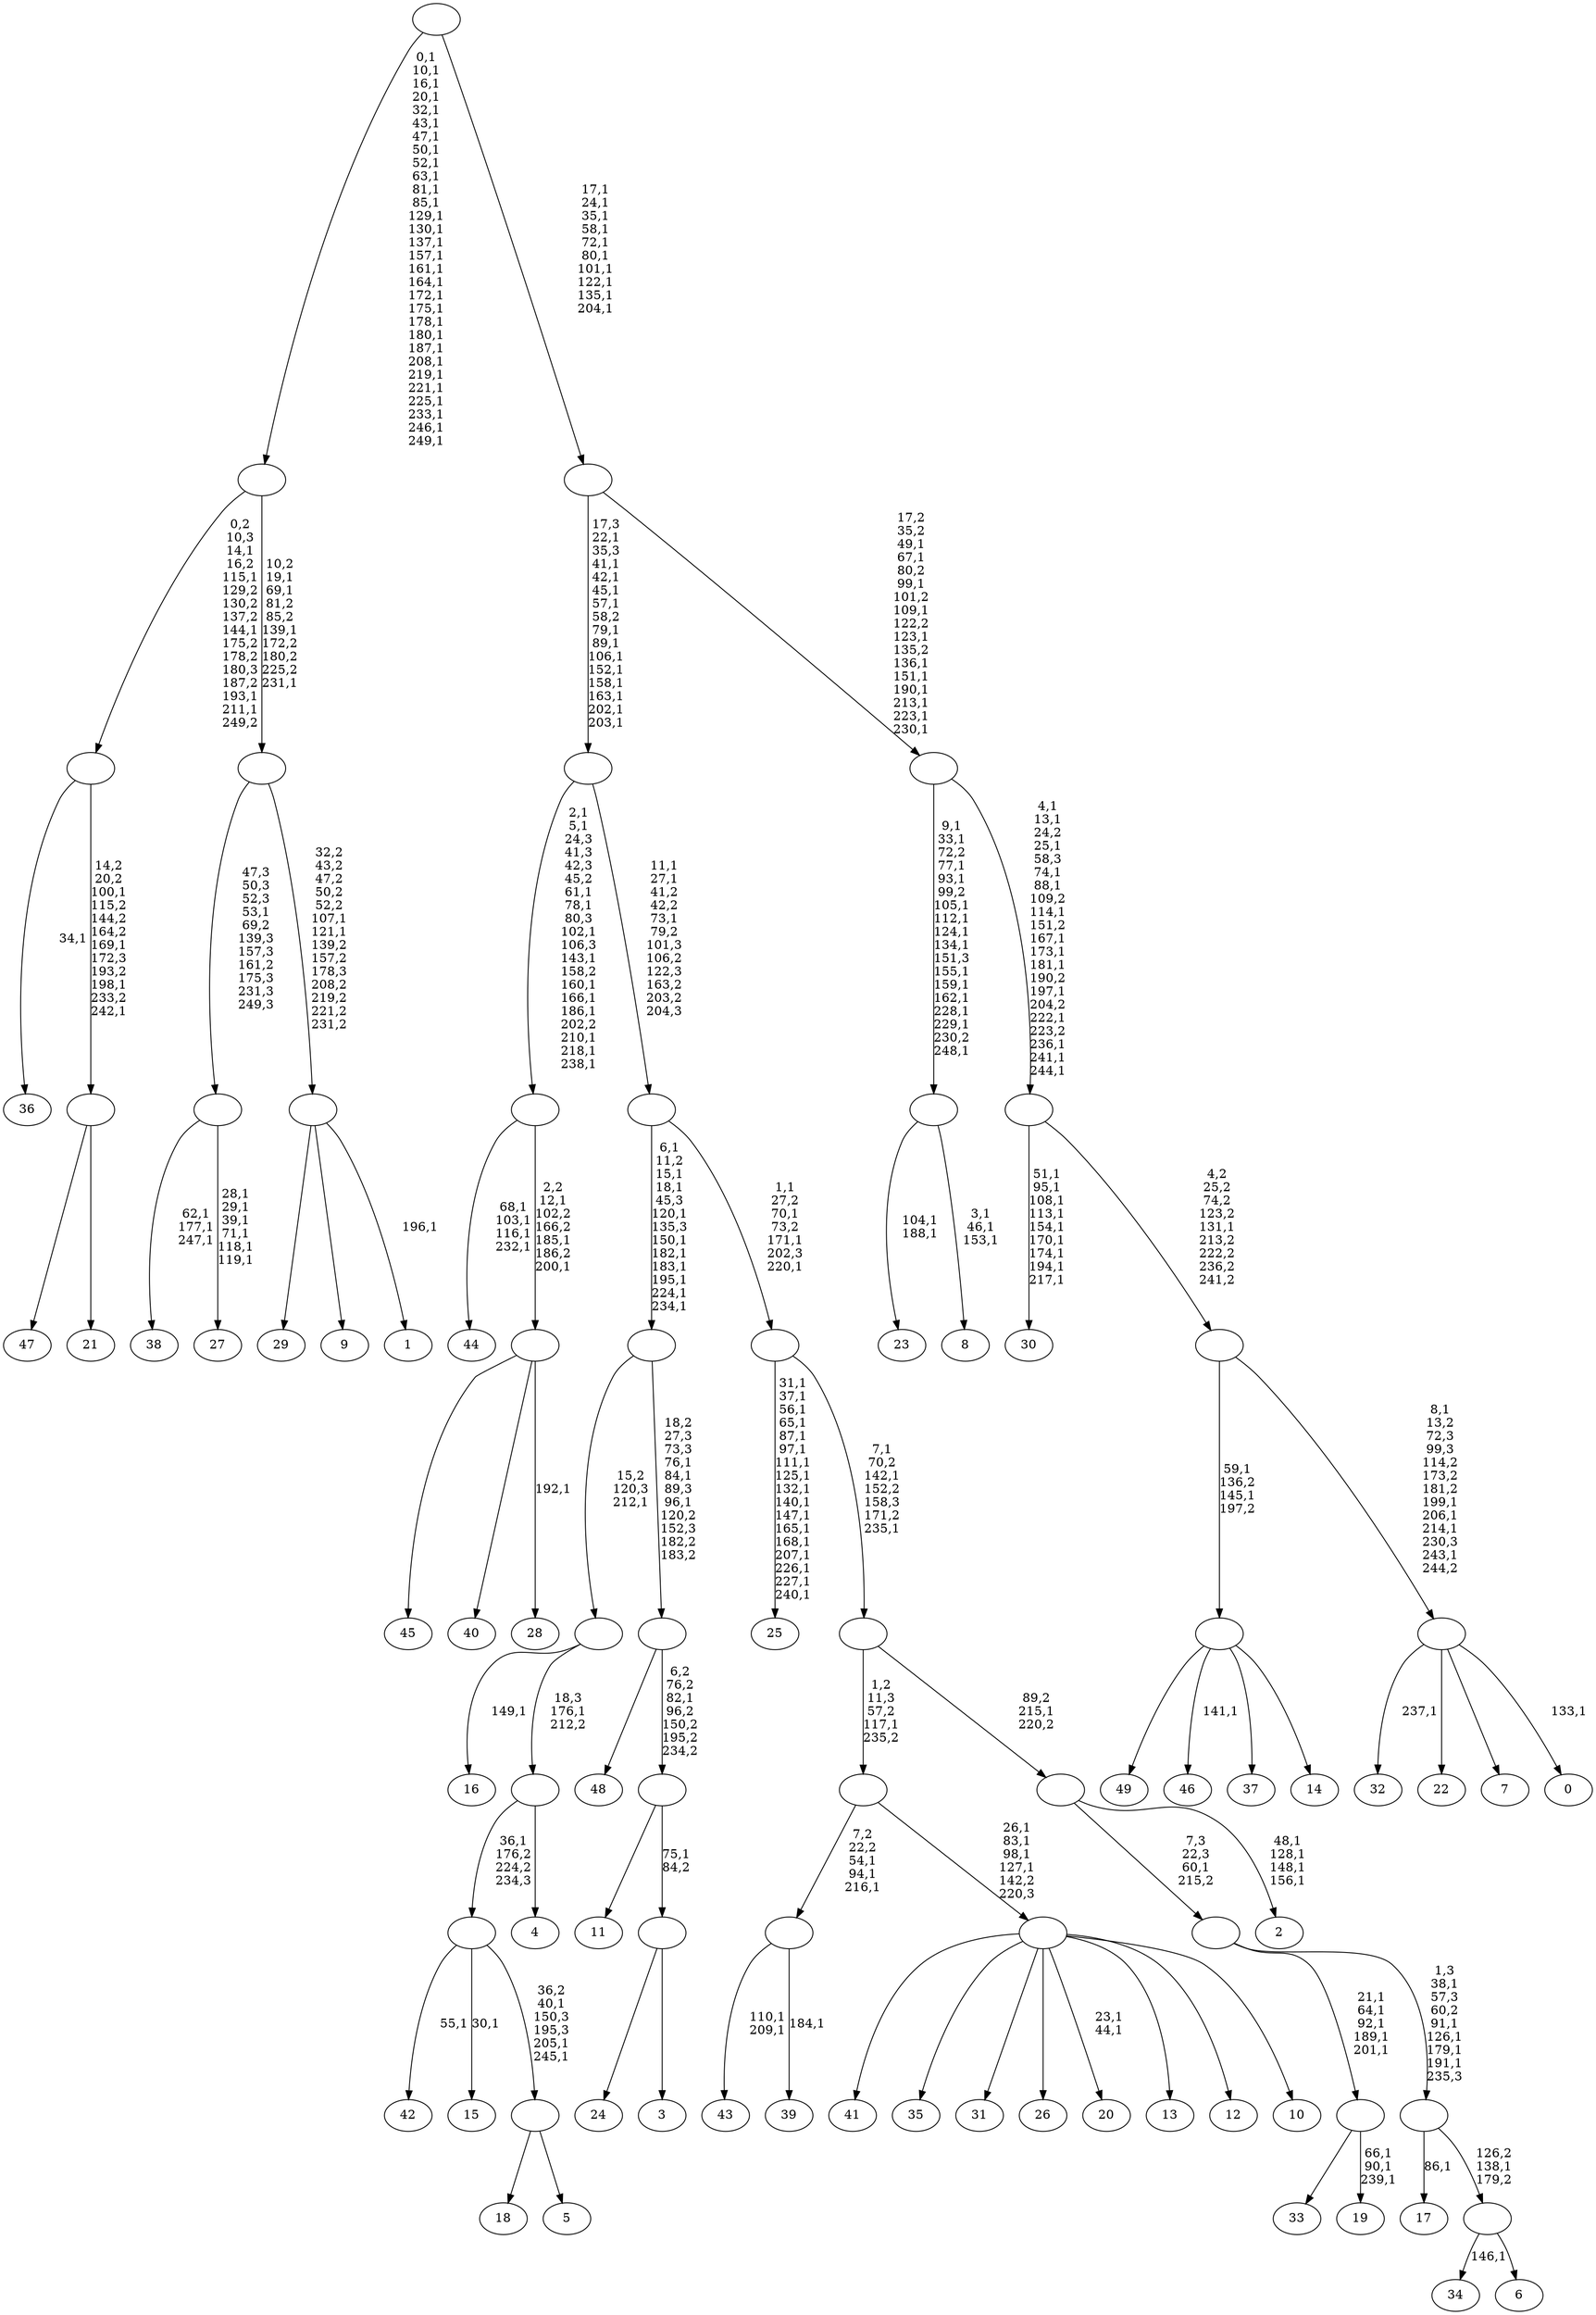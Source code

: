 digraph T {
	300 [label="49"]
	299 [label="48"]
	298 [label="47"]
	297 [label="46"]
	295 [label="45"]
	294 [label="44"]
	289 [label="43"]
	286 [label="42"]
	284 [label="41"]
	283 [label="40"]
	282 [label="39"]
	280 [label=""]
	277 [label="38"]
	273 [label="37"]
	272 [label="36"]
	270 [label="35"]
	269 [label="34"]
	267 [label="33"]
	266 [label="32"]
	264 [label="31"]
	263 [label="30"]
	253 [label="29"]
	252 [label="28"]
	250 [label=""]
	247 [label=""]
	235 [label="27"]
	228 [label=""]
	227 [label="26"]
	226 [label="25"]
	208 [label="24"]
	207 [label="23"]
	204 [label="22"]
	203 [label="21"]
	202 [label=""]
	198 [label=""]
	193 [label="20"]
	190 [label="19"]
	186 [label=""]
	181 [label="18"]
	180 [label="17"]
	178 [label="16"]
	176 [label="15"]
	174 [label="14"]
	173 [label=""]
	171 [label="13"]
	170 [label="12"]
	169 [label="11"]
	168 [label="10"]
	167 [label=""]
	163 [label=""]
	162 [label="9"]
	161 [label="8"]
	157 [label=""]
	143 [label="7"]
	142 [label="6"]
	141 [label=""]
	140 [label=""]
	135 [label=""]
	134 [label="5"]
	133 [label=""]
	130 [label=""]
	129 [label="4"]
	128 [label=""]
	127 [label=""]
	126 [label="3"]
	125 [label=""]
	124 [label=""]
	123 [label=""]
	120 [label=""]
	110 [label="2"]
	105 [label=""]
	104 [label=""]
	101 [label=""]
	97 [label=""]
	94 [label=""]
	81 [label="1"]
	79 [label=""]
	77 [label=""]
	73 [label=""]
	43 [label="0"]
	41 [label=""]
	36 [label=""]
	35 [label=""]
	21 [label=""]
	10 [label=""]
	0 [label=""]
	280 -> 282 [label="184,1"]
	280 -> 289 [label="110,1\n209,1"]
	250 -> 252 [label="192,1"]
	250 -> 295 [label=""]
	250 -> 283 [label=""]
	247 -> 250 [label="2,2\n12,1\n102,2\n166,2\n185,1\n186,2\n200,1"]
	247 -> 294 [label="68,1\n103,1\n116,1\n232,1"]
	228 -> 235 [label="28,1\n29,1\n39,1\n71,1\n118,1\n119,1"]
	228 -> 277 [label="62,1\n177,1\n247,1"]
	202 -> 298 [label=""]
	202 -> 203 [label=""]
	198 -> 202 [label="14,2\n20,2\n100,1\n115,2\n144,2\n164,2\n169,1\n172,3\n193,2\n198,1\n233,2\n242,1"]
	198 -> 272 [label="34,1"]
	186 -> 190 [label="66,1\n90,1\n239,1"]
	186 -> 267 [label=""]
	173 -> 297 [label="141,1"]
	173 -> 300 [label=""]
	173 -> 273 [label=""]
	173 -> 174 [label=""]
	167 -> 193 [label="23,1\n44,1"]
	167 -> 284 [label=""]
	167 -> 270 [label=""]
	167 -> 264 [label=""]
	167 -> 227 [label=""]
	167 -> 171 [label=""]
	167 -> 170 [label=""]
	167 -> 168 [label=""]
	163 -> 167 [label="26,1\n83,1\n98,1\n127,1\n142,2\n220,3"]
	163 -> 280 [label="7,2\n22,2\n54,1\n94,1\n216,1"]
	157 -> 161 [label="3,1\n46,1\n153,1"]
	157 -> 207 [label="104,1\n188,1"]
	141 -> 269 [label="146,1"]
	141 -> 142 [label=""]
	140 -> 180 [label="86,1"]
	140 -> 141 [label="126,2\n138,1\n179,2"]
	135 -> 140 [label="1,3\n38,1\n57,3\n60,2\n91,1\n126,1\n179,1\n191,1\n235,3"]
	135 -> 186 [label="21,1\n64,1\n92,1\n189,1\n201,1"]
	133 -> 181 [label=""]
	133 -> 134 [label=""]
	130 -> 133 [label="36,2\n40,1\n150,3\n195,3\n205,1\n245,1"]
	130 -> 176 [label="30,1"]
	130 -> 286 [label="55,1"]
	128 -> 130 [label="36,1\n176,2\n224,2\n234,3"]
	128 -> 129 [label=""]
	127 -> 178 [label="149,1"]
	127 -> 128 [label="18,3\n176,1\n212,2"]
	125 -> 208 [label=""]
	125 -> 126 [label=""]
	124 -> 169 [label=""]
	124 -> 125 [label="75,1\n84,2"]
	123 -> 299 [label=""]
	123 -> 124 [label="6,2\n76,2\n82,1\n96,2\n150,2\n195,2\n234,2"]
	120 -> 123 [label="18,2\n27,3\n73,3\n76,1\n84,1\n89,3\n96,1\n120,2\n152,3\n182,2\n183,2"]
	120 -> 127 [label="15,2\n120,3\n212,1"]
	105 -> 110 [label="48,1\n128,1\n148,1\n156,1"]
	105 -> 135 [label="7,3\n22,3\n60,1\n215,2"]
	104 -> 163 [label="1,2\n11,3\n57,2\n117,1\n235,2"]
	104 -> 105 [label="89,2\n215,1\n220,2"]
	101 -> 104 [label="7,1\n70,2\n142,1\n152,2\n158,3\n171,2\n235,1"]
	101 -> 226 [label="31,1\n37,1\n56,1\n65,1\n87,1\n97,1\n111,1\n125,1\n132,1\n140,1\n147,1\n165,1\n168,1\n207,1\n226,1\n227,1\n240,1"]
	97 -> 101 [label="1,1\n27,2\n70,1\n73,2\n171,1\n202,3\n220,1"]
	97 -> 120 [label="6,1\n11,2\n15,1\n18,1\n45,3\n120,1\n135,3\n150,1\n182,1\n183,1\n195,1\n224,1\n234,1"]
	94 -> 97 [label="11,1\n27,1\n41,2\n42,2\n73,1\n79,2\n101,3\n106,2\n122,3\n163,2\n203,2\n204,3"]
	94 -> 247 [label="2,1\n5,1\n24,3\n41,3\n42,3\n45,2\n61,1\n78,1\n80,3\n102,1\n106,3\n143,1\n158,2\n160,1\n166,1\n186,1\n202,2\n210,1\n218,1\n238,1"]
	79 -> 81 [label="196,1"]
	79 -> 253 [label=""]
	79 -> 162 [label=""]
	77 -> 79 [label="32,2\n43,2\n47,2\n50,2\n52,2\n107,1\n121,1\n139,2\n157,2\n178,3\n208,2\n219,2\n221,2\n231,2"]
	77 -> 228 [label="47,3\n50,3\n52,3\n53,1\n69,2\n139,3\n157,3\n161,2\n175,3\n231,3\n249,3"]
	73 -> 77 [label="10,2\n19,1\n69,1\n81,2\n85,2\n139,1\n172,2\n180,2\n225,2\n231,1"]
	73 -> 198 [label="0,2\n10,3\n14,1\n16,2\n115,1\n129,2\n130,2\n137,2\n144,1\n175,2\n178,2\n180,3\n187,2\n193,1\n211,1\n249,2"]
	41 -> 43 [label="133,1"]
	41 -> 266 [label="237,1"]
	41 -> 204 [label=""]
	41 -> 143 [label=""]
	36 -> 41 [label="8,1\n13,2\n72,3\n99,3\n114,2\n173,2\n181,2\n199,1\n206,1\n214,1\n230,3\n243,1\n244,2"]
	36 -> 173 [label="59,1\n136,2\n145,1\n197,2"]
	35 -> 263 [label="51,1\n95,1\n108,1\n113,1\n154,1\n170,1\n174,1\n194,1\n217,1"]
	35 -> 36 [label="4,2\n25,2\n74,2\n123,2\n131,1\n213,2\n222,2\n236,2\n241,2"]
	21 -> 35 [label="4,1\n13,1\n24,2\n25,1\n58,3\n74,1\n88,1\n109,2\n114,1\n151,2\n167,1\n173,1\n181,1\n190,2\n197,1\n204,2\n222,1\n223,2\n236,1\n241,1\n244,1"]
	21 -> 157 [label="9,1\n33,1\n72,2\n77,1\n93,1\n99,2\n105,1\n112,1\n124,1\n134,1\n151,3\n155,1\n159,1\n162,1\n228,1\n229,1\n230,2\n248,1"]
	10 -> 21 [label="17,2\n35,2\n49,1\n67,1\n80,2\n99,1\n101,2\n109,1\n122,2\n123,1\n135,2\n136,1\n151,1\n190,1\n213,1\n223,1\n230,1"]
	10 -> 94 [label="17,3\n22,1\n35,3\n41,1\n42,1\n45,1\n57,1\n58,2\n79,1\n89,1\n106,1\n152,1\n158,1\n163,1\n202,1\n203,1"]
	0 -> 10 [label="17,1\n24,1\n35,1\n58,1\n72,1\n80,1\n101,1\n122,1\n135,1\n204,1"]
	0 -> 73 [label="0,1\n10,1\n16,1\n20,1\n32,1\n43,1\n47,1\n50,1\n52,1\n63,1\n81,1\n85,1\n129,1\n130,1\n137,1\n157,1\n161,1\n164,1\n172,1\n175,1\n178,1\n180,1\n187,1\n208,1\n219,1\n221,1\n225,1\n233,1\n246,1\n249,1"]
}
